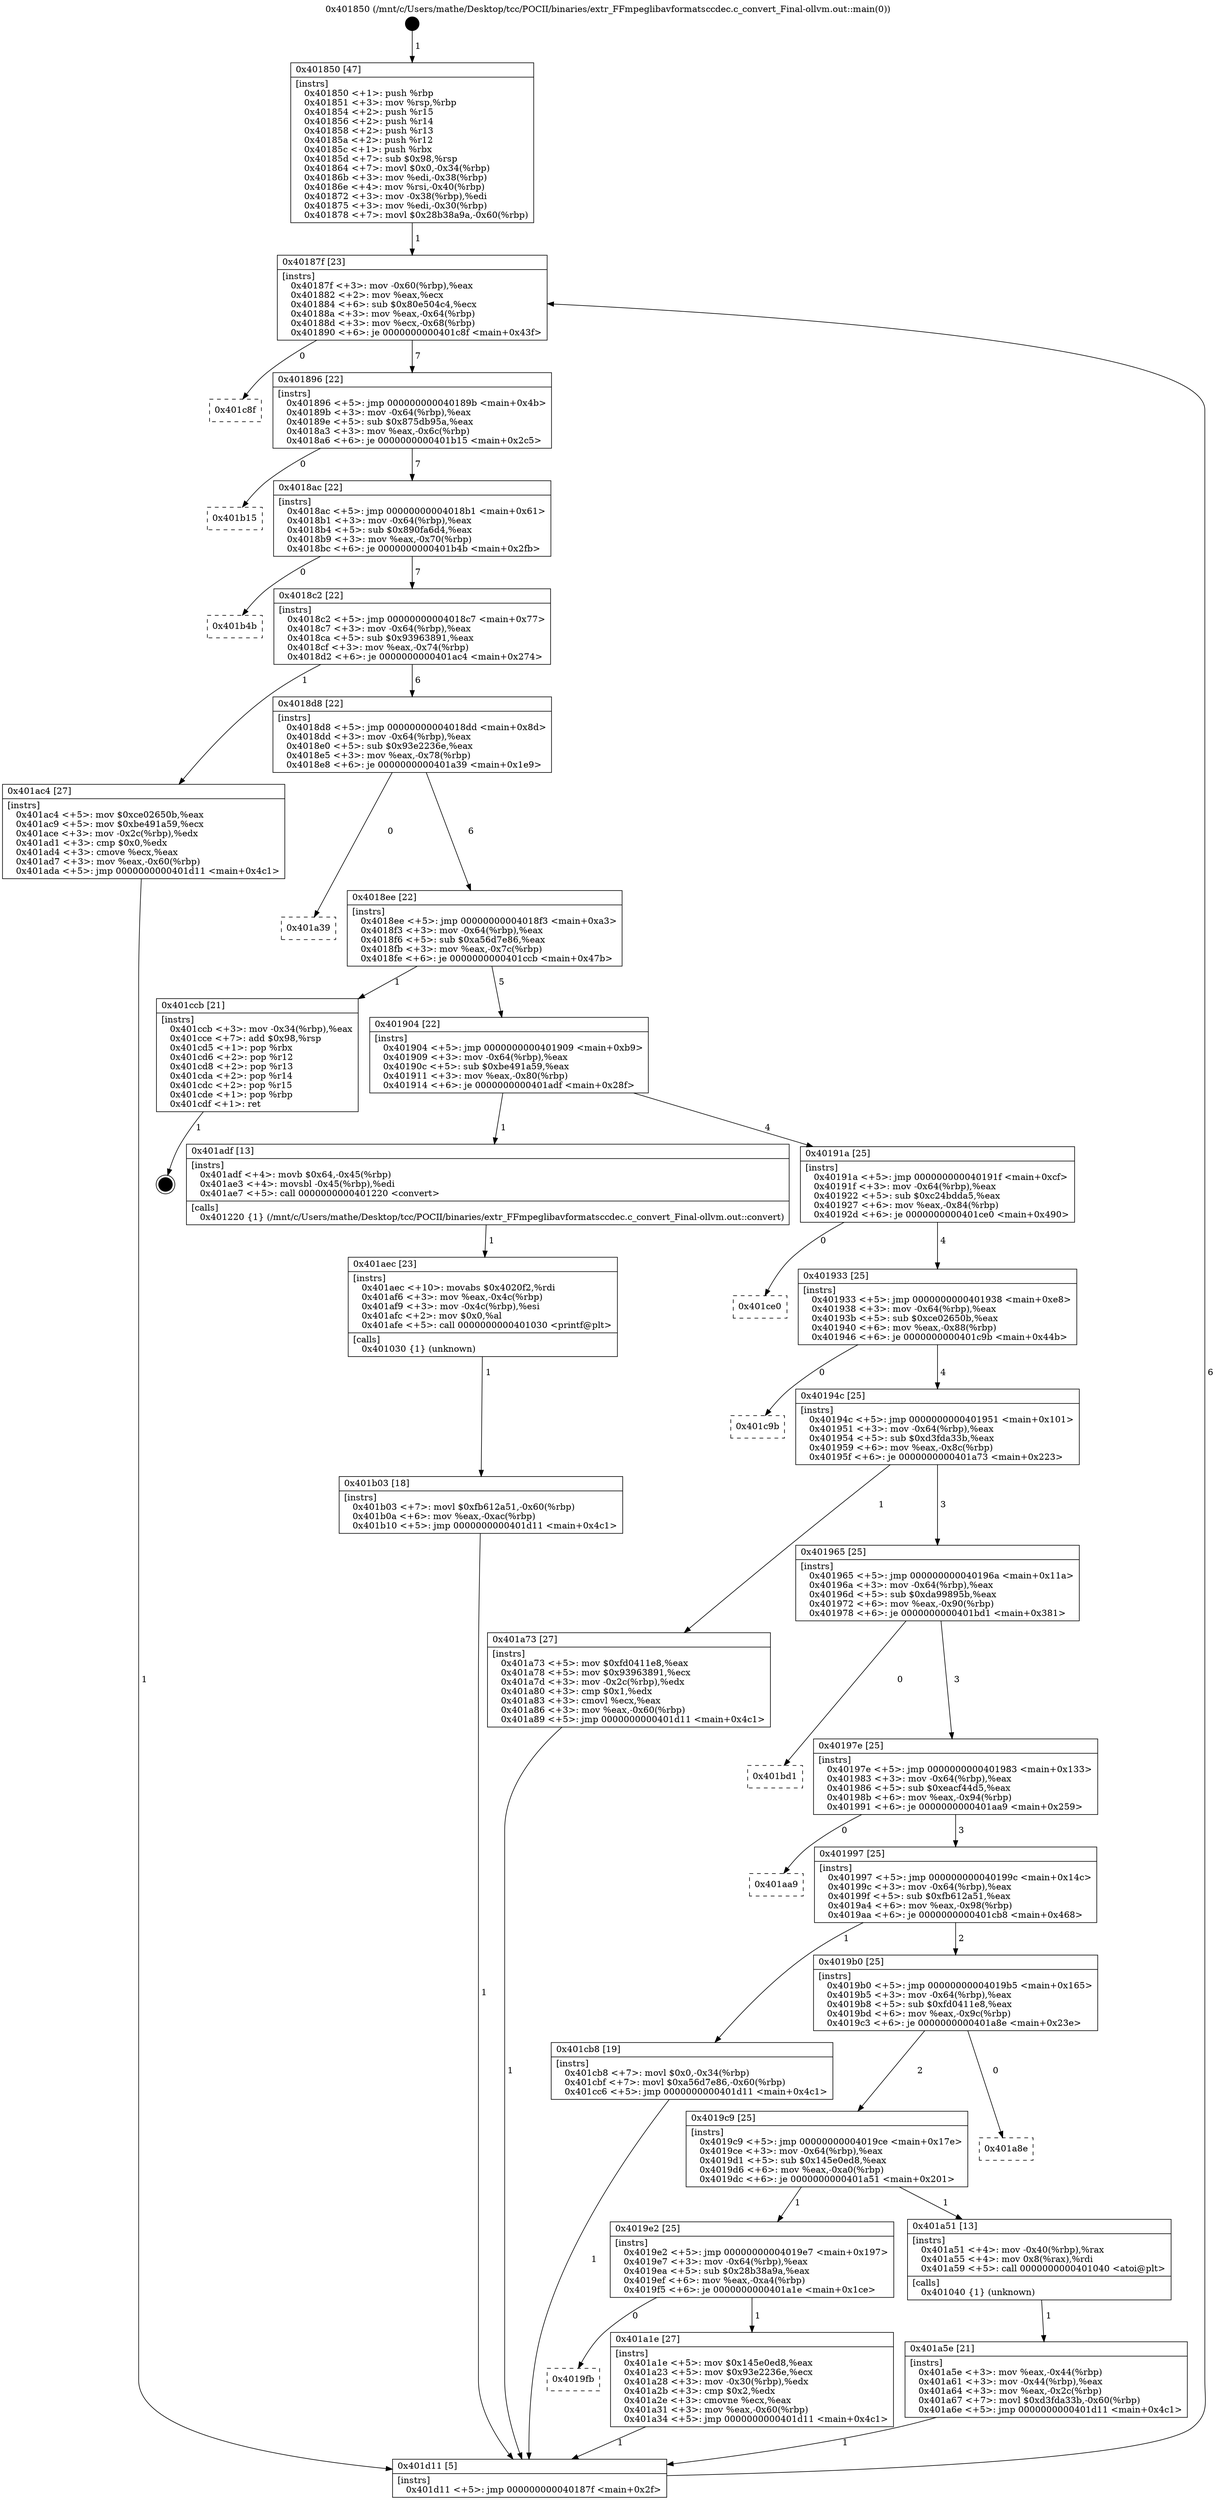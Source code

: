 digraph "0x401850" {
  label = "0x401850 (/mnt/c/Users/mathe/Desktop/tcc/POCII/binaries/extr_FFmpeglibavformatsccdec.c_convert_Final-ollvm.out::main(0))"
  labelloc = "t"
  node[shape=record]

  Entry [label="",width=0.3,height=0.3,shape=circle,fillcolor=black,style=filled]
  "0x40187f" [label="{
     0x40187f [23]\l
     | [instrs]\l
     &nbsp;&nbsp;0x40187f \<+3\>: mov -0x60(%rbp),%eax\l
     &nbsp;&nbsp;0x401882 \<+2\>: mov %eax,%ecx\l
     &nbsp;&nbsp;0x401884 \<+6\>: sub $0x80e504c4,%ecx\l
     &nbsp;&nbsp;0x40188a \<+3\>: mov %eax,-0x64(%rbp)\l
     &nbsp;&nbsp;0x40188d \<+3\>: mov %ecx,-0x68(%rbp)\l
     &nbsp;&nbsp;0x401890 \<+6\>: je 0000000000401c8f \<main+0x43f\>\l
  }"]
  "0x401c8f" [label="{
     0x401c8f\l
  }", style=dashed]
  "0x401896" [label="{
     0x401896 [22]\l
     | [instrs]\l
     &nbsp;&nbsp;0x401896 \<+5\>: jmp 000000000040189b \<main+0x4b\>\l
     &nbsp;&nbsp;0x40189b \<+3\>: mov -0x64(%rbp),%eax\l
     &nbsp;&nbsp;0x40189e \<+5\>: sub $0x875db95a,%eax\l
     &nbsp;&nbsp;0x4018a3 \<+3\>: mov %eax,-0x6c(%rbp)\l
     &nbsp;&nbsp;0x4018a6 \<+6\>: je 0000000000401b15 \<main+0x2c5\>\l
  }"]
  Exit [label="",width=0.3,height=0.3,shape=circle,fillcolor=black,style=filled,peripheries=2]
  "0x401b15" [label="{
     0x401b15\l
  }", style=dashed]
  "0x4018ac" [label="{
     0x4018ac [22]\l
     | [instrs]\l
     &nbsp;&nbsp;0x4018ac \<+5\>: jmp 00000000004018b1 \<main+0x61\>\l
     &nbsp;&nbsp;0x4018b1 \<+3\>: mov -0x64(%rbp),%eax\l
     &nbsp;&nbsp;0x4018b4 \<+5\>: sub $0x890fa6d4,%eax\l
     &nbsp;&nbsp;0x4018b9 \<+3\>: mov %eax,-0x70(%rbp)\l
     &nbsp;&nbsp;0x4018bc \<+6\>: je 0000000000401b4b \<main+0x2fb\>\l
  }"]
  "0x401b03" [label="{
     0x401b03 [18]\l
     | [instrs]\l
     &nbsp;&nbsp;0x401b03 \<+7\>: movl $0xfb612a51,-0x60(%rbp)\l
     &nbsp;&nbsp;0x401b0a \<+6\>: mov %eax,-0xac(%rbp)\l
     &nbsp;&nbsp;0x401b10 \<+5\>: jmp 0000000000401d11 \<main+0x4c1\>\l
  }"]
  "0x401b4b" [label="{
     0x401b4b\l
  }", style=dashed]
  "0x4018c2" [label="{
     0x4018c2 [22]\l
     | [instrs]\l
     &nbsp;&nbsp;0x4018c2 \<+5\>: jmp 00000000004018c7 \<main+0x77\>\l
     &nbsp;&nbsp;0x4018c7 \<+3\>: mov -0x64(%rbp),%eax\l
     &nbsp;&nbsp;0x4018ca \<+5\>: sub $0x93963891,%eax\l
     &nbsp;&nbsp;0x4018cf \<+3\>: mov %eax,-0x74(%rbp)\l
     &nbsp;&nbsp;0x4018d2 \<+6\>: je 0000000000401ac4 \<main+0x274\>\l
  }"]
  "0x401aec" [label="{
     0x401aec [23]\l
     | [instrs]\l
     &nbsp;&nbsp;0x401aec \<+10\>: movabs $0x4020f2,%rdi\l
     &nbsp;&nbsp;0x401af6 \<+3\>: mov %eax,-0x4c(%rbp)\l
     &nbsp;&nbsp;0x401af9 \<+3\>: mov -0x4c(%rbp),%esi\l
     &nbsp;&nbsp;0x401afc \<+2\>: mov $0x0,%al\l
     &nbsp;&nbsp;0x401afe \<+5\>: call 0000000000401030 \<printf@plt\>\l
     | [calls]\l
     &nbsp;&nbsp;0x401030 \{1\} (unknown)\l
  }"]
  "0x401ac4" [label="{
     0x401ac4 [27]\l
     | [instrs]\l
     &nbsp;&nbsp;0x401ac4 \<+5\>: mov $0xce02650b,%eax\l
     &nbsp;&nbsp;0x401ac9 \<+5\>: mov $0xbe491a59,%ecx\l
     &nbsp;&nbsp;0x401ace \<+3\>: mov -0x2c(%rbp),%edx\l
     &nbsp;&nbsp;0x401ad1 \<+3\>: cmp $0x0,%edx\l
     &nbsp;&nbsp;0x401ad4 \<+3\>: cmove %ecx,%eax\l
     &nbsp;&nbsp;0x401ad7 \<+3\>: mov %eax,-0x60(%rbp)\l
     &nbsp;&nbsp;0x401ada \<+5\>: jmp 0000000000401d11 \<main+0x4c1\>\l
  }"]
  "0x4018d8" [label="{
     0x4018d8 [22]\l
     | [instrs]\l
     &nbsp;&nbsp;0x4018d8 \<+5\>: jmp 00000000004018dd \<main+0x8d\>\l
     &nbsp;&nbsp;0x4018dd \<+3\>: mov -0x64(%rbp),%eax\l
     &nbsp;&nbsp;0x4018e0 \<+5\>: sub $0x93e2236e,%eax\l
     &nbsp;&nbsp;0x4018e5 \<+3\>: mov %eax,-0x78(%rbp)\l
     &nbsp;&nbsp;0x4018e8 \<+6\>: je 0000000000401a39 \<main+0x1e9\>\l
  }"]
  "0x401a5e" [label="{
     0x401a5e [21]\l
     | [instrs]\l
     &nbsp;&nbsp;0x401a5e \<+3\>: mov %eax,-0x44(%rbp)\l
     &nbsp;&nbsp;0x401a61 \<+3\>: mov -0x44(%rbp),%eax\l
     &nbsp;&nbsp;0x401a64 \<+3\>: mov %eax,-0x2c(%rbp)\l
     &nbsp;&nbsp;0x401a67 \<+7\>: movl $0xd3fda33b,-0x60(%rbp)\l
     &nbsp;&nbsp;0x401a6e \<+5\>: jmp 0000000000401d11 \<main+0x4c1\>\l
  }"]
  "0x401a39" [label="{
     0x401a39\l
  }", style=dashed]
  "0x4018ee" [label="{
     0x4018ee [22]\l
     | [instrs]\l
     &nbsp;&nbsp;0x4018ee \<+5\>: jmp 00000000004018f3 \<main+0xa3\>\l
     &nbsp;&nbsp;0x4018f3 \<+3\>: mov -0x64(%rbp),%eax\l
     &nbsp;&nbsp;0x4018f6 \<+5\>: sub $0xa56d7e86,%eax\l
     &nbsp;&nbsp;0x4018fb \<+3\>: mov %eax,-0x7c(%rbp)\l
     &nbsp;&nbsp;0x4018fe \<+6\>: je 0000000000401ccb \<main+0x47b\>\l
  }"]
  "0x401850" [label="{
     0x401850 [47]\l
     | [instrs]\l
     &nbsp;&nbsp;0x401850 \<+1\>: push %rbp\l
     &nbsp;&nbsp;0x401851 \<+3\>: mov %rsp,%rbp\l
     &nbsp;&nbsp;0x401854 \<+2\>: push %r15\l
     &nbsp;&nbsp;0x401856 \<+2\>: push %r14\l
     &nbsp;&nbsp;0x401858 \<+2\>: push %r13\l
     &nbsp;&nbsp;0x40185a \<+2\>: push %r12\l
     &nbsp;&nbsp;0x40185c \<+1\>: push %rbx\l
     &nbsp;&nbsp;0x40185d \<+7\>: sub $0x98,%rsp\l
     &nbsp;&nbsp;0x401864 \<+7\>: movl $0x0,-0x34(%rbp)\l
     &nbsp;&nbsp;0x40186b \<+3\>: mov %edi,-0x38(%rbp)\l
     &nbsp;&nbsp;0x40186e \<+4\>: mov %rsi,-0x40(%rbp)\l
     &nbsp;&nbsp;0x401872 \<+3\>: mov -0x38(%rbp),%edi\l
     &nbsp;&nbsp;0x401875 \<+3\>: mov %edi,-0x30(%rbp)\l
     &nbsp;&nbsp;0x401878 \<+7\>: movl $0x28b38a9a,-0x60(%rbp)\l
  }"]
  "0x401ccb" [label="{
     0x401ccb [21]\l
     | [instrs]\l
     &nbsp;&nbsp;0x401ccb \<+3\>: mov -0x34(%rbp),%eax\l
     &nbsp;&nbsp;0x401cce \<+7\>: add $0x98,%rsp\l
     &nbsp;&nbsp;0x401cd5 \<+1\>: pop %rbx\l
     &nbsp;&nbsp;0x401cd6 \<+2\>: pop %r12\l
     &nbsp;&nbsp;0x401cd8 \<+2\>: pop %r13\l
     &nbsp;&nbsp;0x401cda \<+2\>: pop %r14\l
     &nbsp;&nbsp;0x401cdc \<+2\>: pop %r15\l
     &nbsp;&nbsp;0x401cde \<+1\>: pop %rbp\l
     &nbsp;&nbsp;0x401cdf \<+1\>: ret\l
  }"]
  "0x401904" [label="{
     0x401904 [22]\l
     | [instrs]\l
     &nbsp;&nbsp;0x401904 \<+5\>: jmp 0000000000401909 \<main+0xb9\>\l
     &nbsp;&nbsp;0x401909 \<+3\>: mov -0x64(%rbp),%eax\l
     &nbsp;&nbsp;0x40190c \<+5\>: sub $0xbe491a59,%eax\l
     &nbsp;&nbsp;0x401911 \<+3\>: mov %eax,-0x80(%rbp)\l
     &nbsp;&nbsp;0x401914 \<+6\>: je 0000000000401adf \<main+0x28f\>\l
  }"]
  "0x401d11" [label="{
     0x401d11 [5]\l
     | [instrs]\l
     &nbsp;&nbsp;0x401d11 \<+5\>: jmp 000000000040187f \<main+0x2f\>\l
  }"]
  "0x401adf" [label="{
     0x401adf [13]\l
     | [instrs]\l
     &nbsp;&nbsp;0x401adf \<+4\>: movb $0x64,-0x45(%rbp)\l
     &nbsp;&nbsp;0x401ae3 \<+4\>: movsbl -0x45(%rbp),%edi\l
     &nbsp;&nbsp;0x401ae7 \<+5\>: call 0000000000401220 \<convert\>\l
     | [calls]\l
     &nbsp;&nbsp;0x401220 \{1\} (/mnt/c/Users/mathe/Desktop/tcc/POCII/binaries/extr_FFmpeglibavformatsccdec.c_convert_Final-ollvm.out::convert)\l
  }"]
  "0x40191a" [label="{
     0x40191a [25]\l
     | [instrs]\l
     &nbsp;&nbsp;0x40191a \<+5\>: jmp 000000000040191f \<main+0xcf\>\l
     &nbsp;&nbsp;0x40191f \<+3\>: mov -0x64(%rbp),%eax\l
     &nbsp;&nbsp;0x401922 \<+5\>: sub $0xc24bdda5,%eax\l
     &nbsp;&nbsp;0x401927 \<+6\>: mov %eax,-0x84(%rbp)\l
     &nbsp;&nbsp;0x40192d \<+6\>: je 0000000000401ce0 \<main+0x490\>\l
  }"]
  "0x4019fb" [label="{
     0x4019fb\l
  }", style=dashed]
  "0x401ce0" [label="{
     0x401ce0\l
  }", style=dashed]
  "0x401933" [label="{
     0x401933 [25]\l
     | [instrs]\l
     &nbsp;&nbsp;0x401933 \<+5\>: jmp 0000000000401938 \<main+0xe8\>\l
     &nbsp;&nbsp;0x401938 \<+3\>: mov -0x64(%rbp),%eax\l
     &nbsp;&nbsp;0x40193b \<+5\>: sub $0xce02650b,%eax\l
     &nbsp;&nbsp;0x401940 \<+6\>: mov %eax,-0x88(%rbp)\l
     &nbsp;&nbsp;0x401946 \<+6\>: je 0000000000401c9b \<main+0x44b\>\l
  }"]
  "0x401a1e" [label="{
     0x401a1e [27]\l
     | [instrs]\l
     &nbsp;&nbsp;0x401a1e \<+5\>: mov $0x145e0ed8,%eax\l
     &nbsp;&nbsp;0x401a23 \<+5\>: mov $0x93e2236e,%ecx\l
     &nbsp;&nbsp;0x401a28 \<+3\>: mov -0x30(%rbp),%edx\l
     &nbsp;&nbsp;0x401a2b \<+3\>: cmp $0x2,%edx\l
     &nbsp;&nbsp;0x401a2e \<+3\>: cmovne %ecx,%eax\l
     &nbsp;&nbsp;0x401a31 \<+3\>: mov %eax,-0x60(%rbp)\l
     &nbsp;&nbsp;0x401a34 \<+5\>: jmp 0000000000401d11 \<main+0x4c1\>\l
  }"]
  "0x401c9b" [label="{
     0x401c9b\l
  }", style=dashed]
  "0x40194c" [label="{
     0x40194c [25]\l
     | [instrs]\l
     &nbsp;&nbsp;0x40194c \<+5\>: jmp 0000000000401951 \<main+0x101\>\l
     &nbsp;&nbsp;0x401951 \<+3\>: mov -0x64(%rbp),%eax\l
     &nbsp;&nbsp;0x401954 \<+5\>: sub $0xd3fda33b,%eax\l
     &nbsp;&nbsp;0x401959 \<+6\>: mov %eax,-0x8c(%rbp)\l
     &nbsp;&nbsp;0x40195f \<+6\>: je 0000000000401a73 \<main+0x223\>\l
  }"]
  "0x4019e2" [label="{
     0x4019e2 [25]\l
     | [instrs]\l
     &nbsp;&nbsp;0x4019e2 \<+5\>: jmp 00000000004019e7 \<main+0x197\>\l
     &nbsp;&nbsp;0x4019e7 \<+3\>: mov -0x64(%rbp),%eax\l
     &nbsp;&nbsp;0x4019ea \<+5\>: sub $0x28b38a9a,%eax\l
     &nbsp;&nbsp;0x4019ef \<+6\>: mov %eax,-0xa4(%rbp)\l
     &nbsp;&nbsp;0x4019f5 \<+6\>: je 0000000000401a1e \<main+0x1ce\>\l
  }"]
  "0x401a73" [label="{
     0x401a73 [27]\l
     | [instrs]\l
     &nbsp;&nbsp;0x401a73 \<+5\>: mov $0xfd0411e8,%eax\l
     &nbsp;&nbsp;0x401a78 \<+5\>: mov $0x93963891,%ecx\l
     &nbsp;&nbsp;0x401a7d \<+3\>: mov -0x2c(%rbp),%edx\l
     &nbsp;&nbsp;0x401a80 \<+3\>: cmp $0x1,%edx\l
     &nbsp;&nbsp;0x401a83 \<+3\>: cmovl %ecx,%eax\l
     &nbsp;&nbsp;0x401a86 \<+3\>: mov %eax,-0x60(%rbp)\l
     &nbsp;&nbsp;0x401a89 \<+5\>: jmp 0000000000401d11 \<main+0x4c1\>\l
  }"]
  "0x401965" [label="{
     0x401965 [25]\l
     | [instrs]\l
     &nbsp;&nbsp;0x401965 \<+5\>: jmp 000000000040196a \<main+0x11a\>\l
     &nbsp;&nbsp;0x40196a \<+3\>: mov -0x64(%rbp),%eax\l
     &nbsp;&nbsp;0x40196d \<+5\>: sub $0xda99895b,%eax\l
     &nbsp;&nbsp;0x401972 \<+6\>: mov %eax,-0x90(%rbp)\l
     &nbsp;&nbsp;0x401978 \<+6\>: je 0000000000401bd1 \<main+0x381\>\l
  }"]
  "0x401a51" [label="{
     0x401a51 [13]\l
     | [instrs]\l
     &nbsp;&nbsp;0x401a51 \<+4\>: mov -0x40(%rbp),%rax\l
     &nbsp;&nbsp;0x401a55 \<+4\>: mov 0x8(%rax),%rdi\l
     &nbsp;&nbsp;0x401a59 \<+5\>: call 0000000000401040 \<atoi@plt\>\l
     | [calls]\l
     &nbsp;&nbsp;0x401040 \{1\} (unknown)\l
  }"]
  "0x401bd1" [label="{
     0x401bd1\l
  }", style=dashed]
  "0x40197e" [label="{
     0x40197e [25]\l
     | [instrs]\l
     &nbsp;&nbsp;0x40197e \<+5\>: jmp 0000000000401983 \<main+0x133\>\l
     &nbsp;&nbsp;0x401983 \<+3\>: mov -0x64(%rbp),%eax\l
     &nbsp;&nbsp;0x401986 \<+5\>: sub $0xeacf44d5,%eax\l
     &nbsp;&nbsp;0x40198b \<+6\>: mov %eax,-0x94(%rbp)\l
     &nbsp;&nbsp;0x401991 \<+6\>: je 0000000000401aa9 \<main+0x259\>\l
  }"]
  "0x4019c9" [label="{
     0x4019c9 [25]\l
     | [instrs]\l
     &nbsp;&nbsp;0x4019c9 \<+5\>: jmp 00000000004019ce \<main+0x17e\>\l
     &nbsp;&nbsp;0x4019ce \<+3\>: mov -0x64(%rbp),%eax\l
     &nbsp;&nbsp;0x4019d1 \<+5\>: sub $0x145e0ed8,%eax\l
     &nbsp;&nbsp;0x4019d6 \<+6\>: mov %eax,-0xa0(%rbp)\l
     &nbsp;&nbsp;0x4019dc \<+6\>: je 0000000000401a51 \<main+0x201\>\l
  }"]
  "0x401aa9" [label="{
     0x401aa9\l
  }", style=dashed]
  "0x401997" [label="{
     0x401997 [25]\l
     | [instrs]\l
     &nbsp;&nbsp;0x401997 \<+5\>: jmp 000000000040199c \<main+0x14c\>\l
     &nbsp;&nbsp;0x40199c \<+3\>: mov -0x64(%rbp),%eax\l
     &nbsp;&nbsp;0x40199f \<+5\>: sub $0xfb612a51,%eax\l
     &nbsp;&nbsp;0x4019a4 \<+6\>: mov %eax,-0x98(%rbp)\l
     &nbsp;&nbsp;0x4019aa \<+6\>: je 0000000000401cb8 \<main+0x468\>\l
  }"]
  "0x401a8e" [label="{
     0x401a8e\l
  }", style=dashed]
  "0x401cb8" [label="{
     0x401cb8 [19]\l
     | [instrs]\l
     &nbsp;&nbsp;0x401cb8 \<+7\>: movl $0x0,-0x34(%rbp)\l
     &nbsp;&nbsp;0x401cbf \<+7\>: movl $0xa56d7e86,-0x60(%rbp)\l
     &nbsp;&nbsp;0x401cc6 \<+5\>: jmp 0000000000401d11 \<main+0x4c1\>\l
  }"]
  "0x4019b0" [label="{
     0x4019b0 [25]\l
     | [instrs]\l
     &nbsp;&nbsp;0x4019b0 \<+5\>: jmp 00000000004019b5 \<main+0x165\>\l
     &nbsp;&nbsp;0x4019b5 \<+3\>: mov -0x64(%rbp),%eax\l
     &nbsp;&nbsp;0x4019b8 \<+5\>: sub $0xfd0411e8,%eax\l
     &nbsp;&nbsp;0x4019bd \<+6\>: mov %eax,-0x9c(%rbp)\l
     &nbsp;&nbsp;0x4019c3 \<+6\>: je 0000000000401a8e \<main+0x23e\>\l
  }"]
  Entry -> "0x401850" [label=" 1"]
  "0x40187f" -> "0x401c8f" [label=" 0"]
  "0x40187f" -> "0x401896" [label=" 7"]
  "0x401ccb" -> Exit [label=" 1"]
  "0x401896" -> "0x401b15" [label=" 0"]
  "0x401896" -> "0x4018ac" [label=" 7"]
  "0x401cb8" -> "0x401d11" [label=" 1"]
  "0x4018ac" -> "0x401b4b" [label=" 0"]
  "0x4018ac" -> "0x4018c2" [label=" 7"]
  "0x401b03" -> "0x401d11" [label=" 1"]
  "0x4018c2" -> "0x401ac4" [label=" 1"]
  "0x4018c2" -> "0x4018d8" [label=" 6"]
  "0x401aec" -> "0x401b03" [label=" 1"]
  "0x4018d8" -> "0x401a39" [label=" 0"]
  "0x4018d8" -> "0x4018ee" [label=" 6"]
  "0x401adf" -> "0x401aec" [label=" 1"]
  "0x4018ee" -> "0x401ccb" [label=" 1"]
  "0x4018ee" -> "0x401904" [label=" 5"]
  "0x401ac4" -> "0x401d11" [label=" 1"]
  "0x401904" -> "0x401adf" [label=" 1"]
  "0x401904" -> "0x40191a" [label=" 4"]
  "0x401a73" -> "0x401d11" [label=" 1"]
  "0x40191a" -> "0x401ce0" [label=" 0"]
  "0x40191a" -> "0x401933" [label=" 4"]
  "0x401a5e" -> "0x401d11" [label=" 1"]
  "0x401933" -> "0x401c9b" [label=" 0"]
  "0x401933" -> "0x40194c" [label=" 4"]
  "0x401a51" -> "0x401a5e" [label=" 1"]
  "0x40194c" -> "0x401a73" [label=" 1"]
  "0x40194c" -> "0x401965" [label=" 3"]
  "0x401850" -> "0x40187f" [label=" 1"]
  "0x401965" -> "0x401bd1" [label=" 0"]
  "0x401965" -> "0x40197e" [label=" 3"]
  "0x401a1e" -> "0x401d11" [label=" 1"]
  "0x40197e" -> "0x401aa9" [label=" 0"]
  "0x40197e" -> "0x401997" [label=" 3"]
  "0x4019e2" -> "0x401a1e" [label=" 1"]
  "0x401997" -> "0x401cb8" [label=" 1"]
  "0x401997" -> "0x4019b0" [label=" 2"]
  "0x401d11" -> "0x40187f" [label=" 6"]
  "0x4019b0" -> "0x401a8e" [label=" 0"]
  "0x4019b0" -> "0x4019c9" [label=" 2"]
  "0x4019e2" -> "0x4019fb" [label=" 0"]
  "0x4019c9" -> "0x401a51" [label=" 1"]
  "0x4019c9" -> "0x4019e2" [label=" 1"]
}
